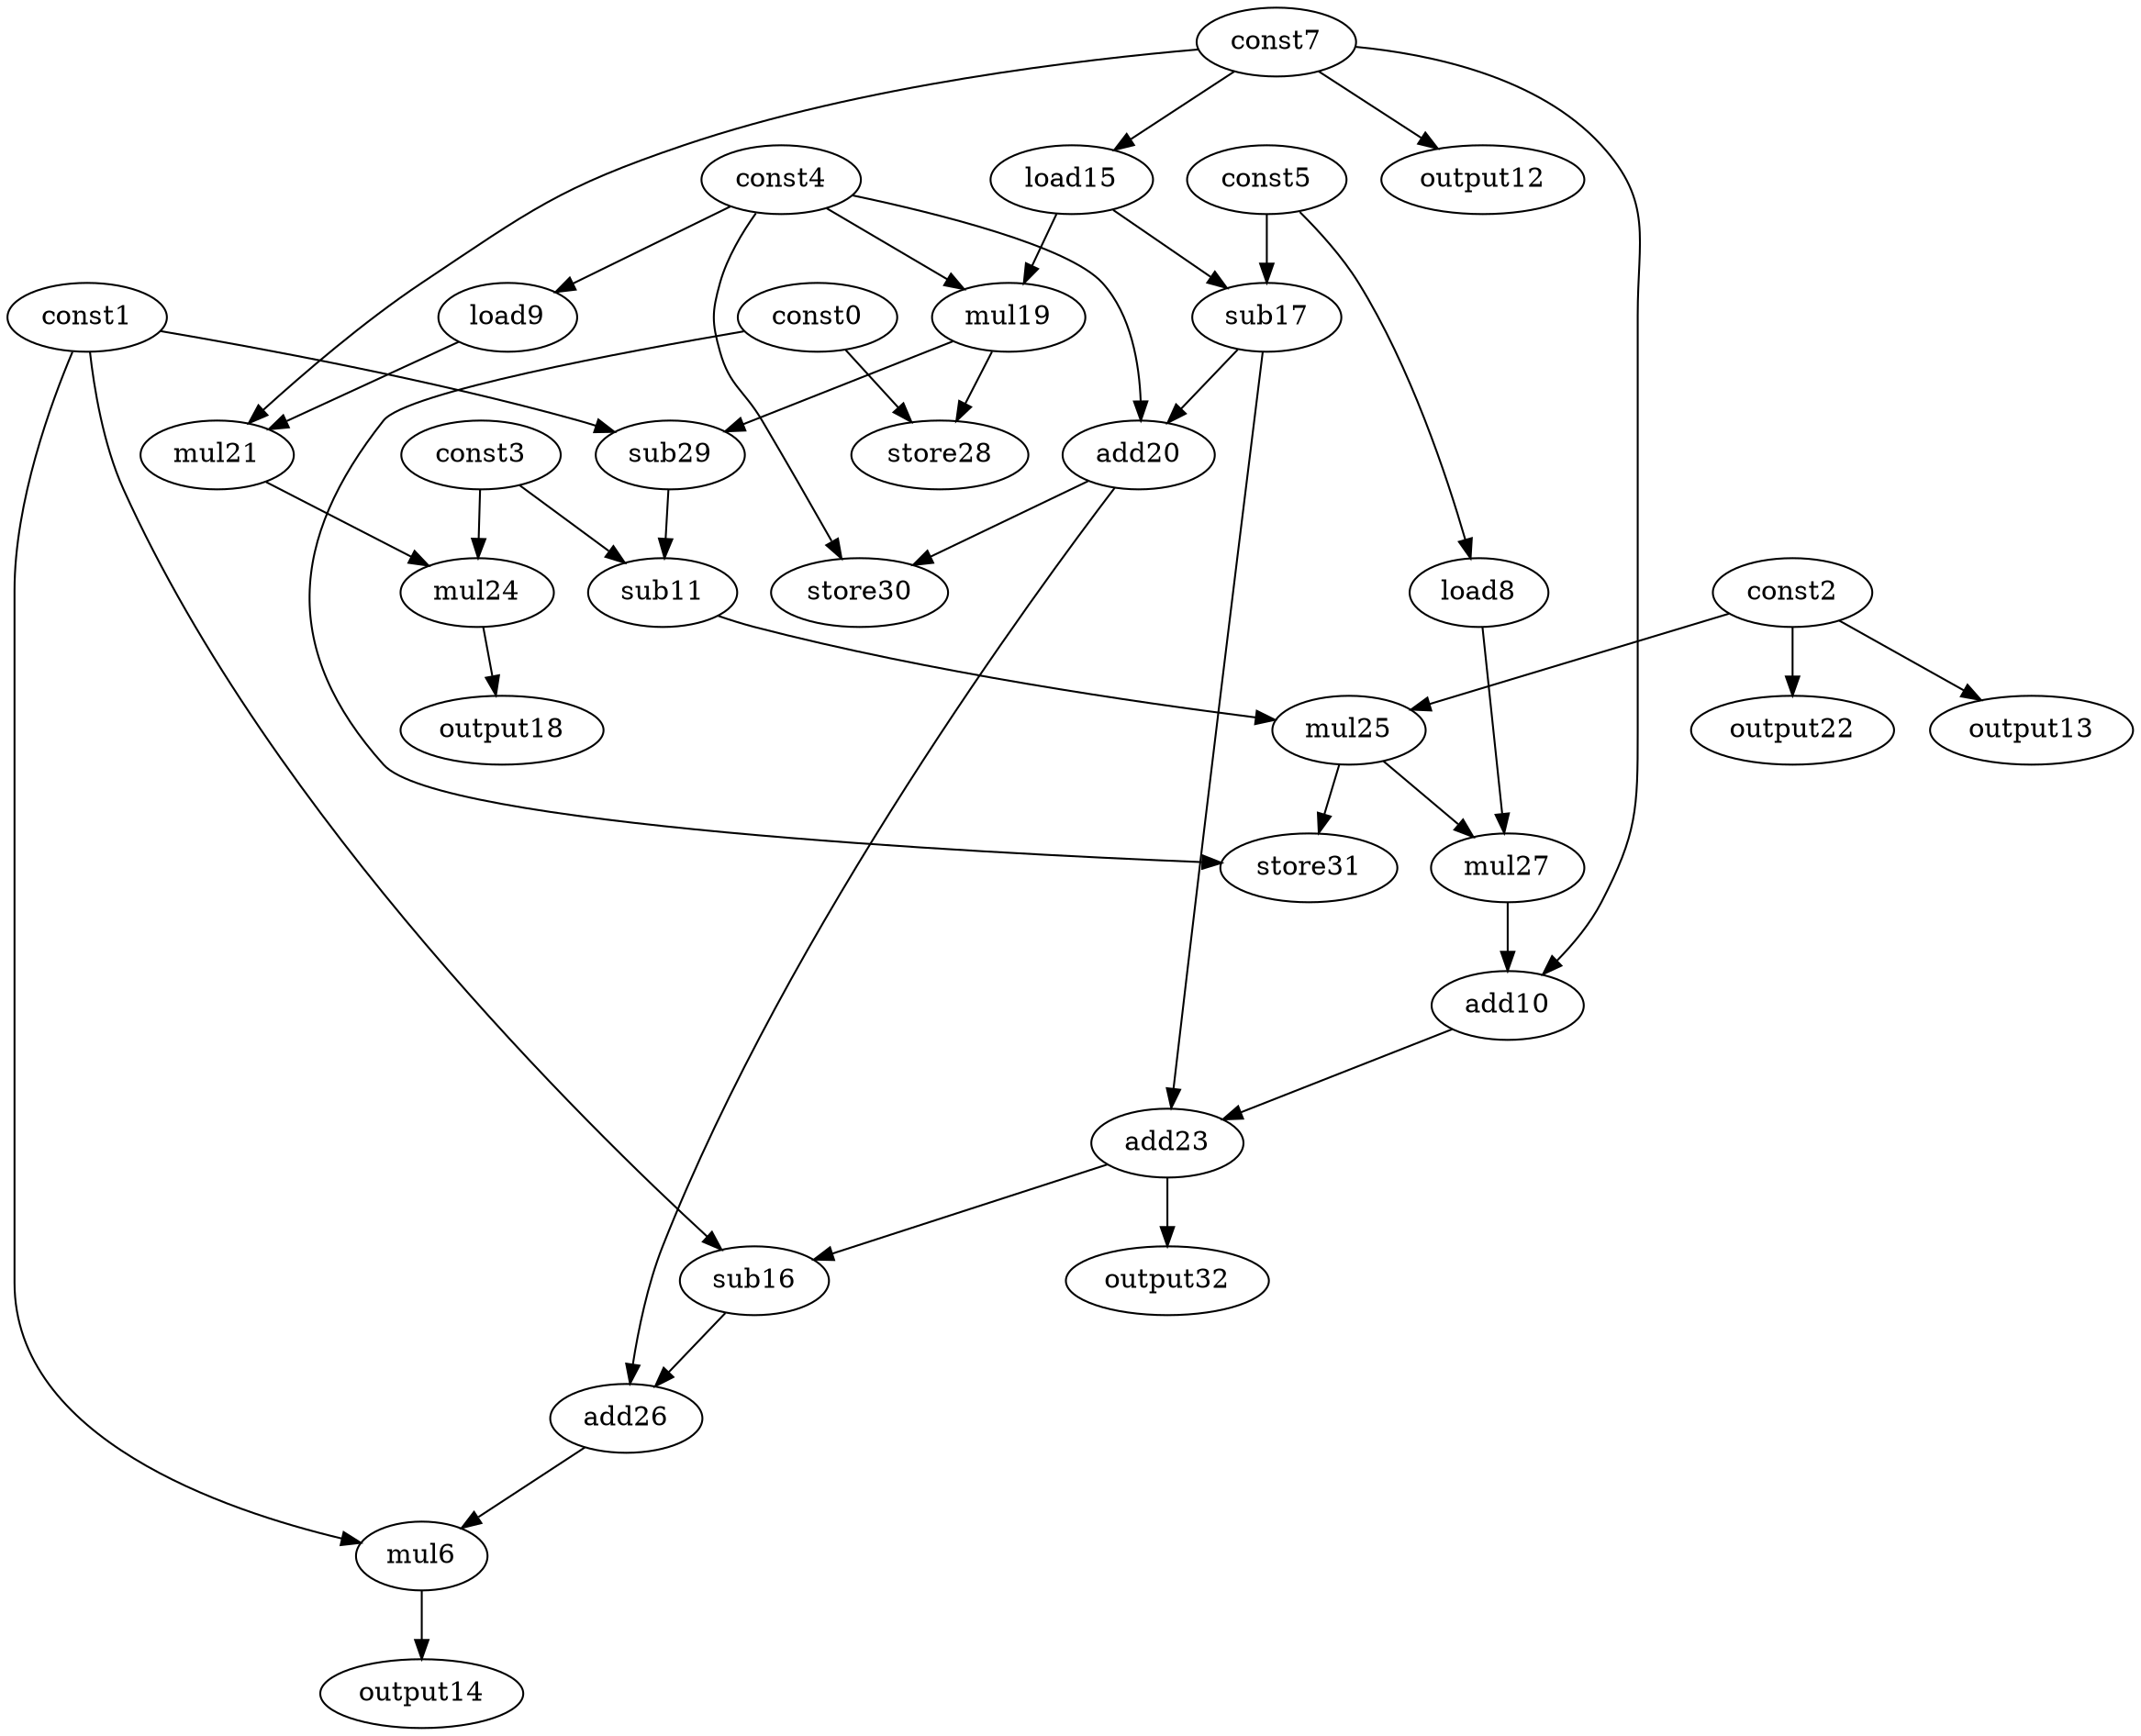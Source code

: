 digraph G { 
const0[opcode=const]; 
const1[opcode=const]; 
const2[opcode=const]; 
const3[opcode=const]; 
const4[opcode=const]; 
const5[opcode=const]; 
mul6[opcode=mul]; 
const7[opcode=const]; 
load8[opcode=load]; 
load9[opcode=load]; 
add10[opcode=add]; 
sub11[opcode=sub]; 
output12[opcode=output]; 
output13[opcode=output]; 
output14[opcode=output]; 
load15[opcode=load]; 
sub16[opcode=sub]; 
sub17[opcode=sub]; 
output18[opcode=output]; 
mul19[opcode=mul]; 
add20[opcode=add]; 
mul21[opcode=mul]; 
output22[opcode=output]; 
add23[opcode=add]; 
mul24[opcode=mul]; 
mul25[opcode=mul]; 
add26[opcode=add]; 
mul27[opcode=mul]; 
store28[opcode=store]; 
sub29[opcode=sub]; 
store30[opcode=store]; 
store31[opcode=store]; 
output32[opcode=output]; 
const5->load8[operand=0];
const4->load9[operand=0];
const7->output12[operand=0];
const2->output13[operand=0];
const7->load15[operand=0];
const2->output22[operand=0];
const5->sub17[operand=0];
load15->sub17[operand=1];
const4->mul19[operand=0];
load15->mul19[operand=1];
load9->mul21[operand=0];
const7->mul21[operand=1];
sub17->add20[operand=0];
const4->add20[operand=1];
const3->mul24[operand=0];
mul21->mul24[operand=1];
const0->store28[operand=0];
mul19->store28[operand=1];
const1->sub29[operand=0];
mul19->sub29[operand=1];
const3->sub11[operand=0];
sub29->sub11[operand=1];
mul24->output18[operand=0];
const4->store30[operand=0];
add20->store30[operand=1];
const2->mul25[operand=0];
sub11->mul25[operand=1];
load8->mul27[operand=0];
mul25->mul27[operand=1];
const0->store31[operand=0];
mul25->store31[operand=1];
mul27->add10[operand=0];
const7->add10[operand=1];
sub17->add23[operand=0];
add10->add23[operand=1];
const1->sub16[operand=0];
add23->sub16[operand=1];
add23->output32[operand=0];
sub16->add26[operand=0];
add20->add26[operand=1];
const1->mul6[operand=0];
add26->mul6[operand=1];
mul6->output14[operand=0];
}
